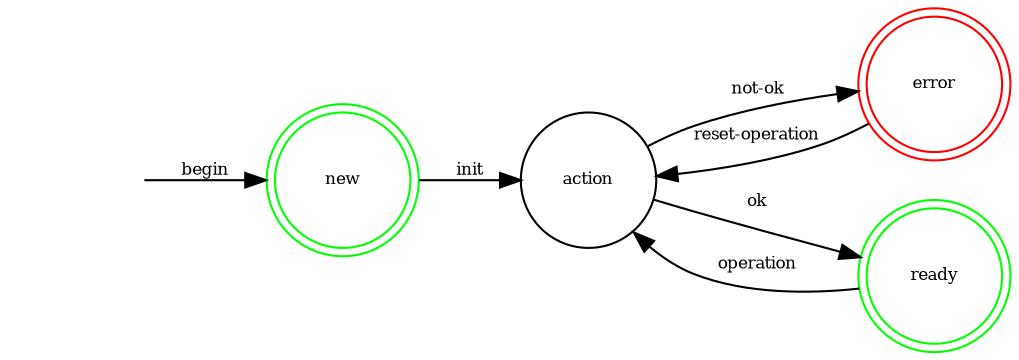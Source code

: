 digraph fog {
	// defaults
	node [shape=circle,fontsize=8,fixedsize=true,width=0.9]; 
  	edge [fontsize=8]; 
  	rankdir=LR;
	
	// vertices
	start [ style=invis ]
	new [ shape=doublecircle, color=green ];
	action;
	error [ shape=doublecircle, color=red ];
	ready [ shape=doublecircle, color=green ];

	// edges
	start -> new  [ label = "begin" ]
	new -> action [ label = "init" ];
	action -> ready [ label = "ok" ];
	action -> error [ label = "not-ok" ];
	ready -> action [ label = "operation" ];
	error -> action [ label = "reset-operation" ];
}
